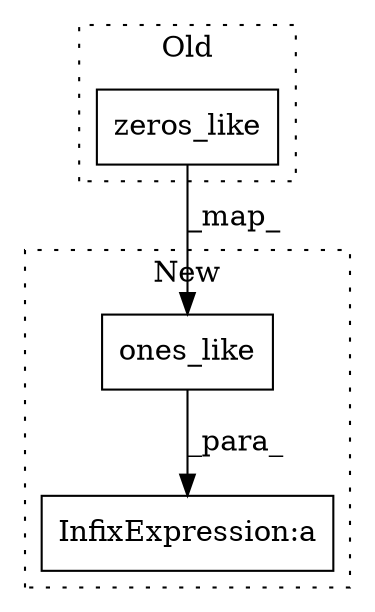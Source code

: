 digraph G {
subgraph cluster0 {
1 [label="zeros_like" a="32" s="3880,3908" l="11,1" shape="box"];
label = "Old";
style="dotted";
}
subgraph cluster1 {
2 [label="ones_like" a="32" s="3881,3908" l="10,1" shape="box"];
3 [label="InfixExpression:a" a="27" s="3909" l="3" shape="box"];
label = "New";
style="dotted";
}
1 -> 2 [label="_map_"];
2 -> 3 [label="_para_"];
}